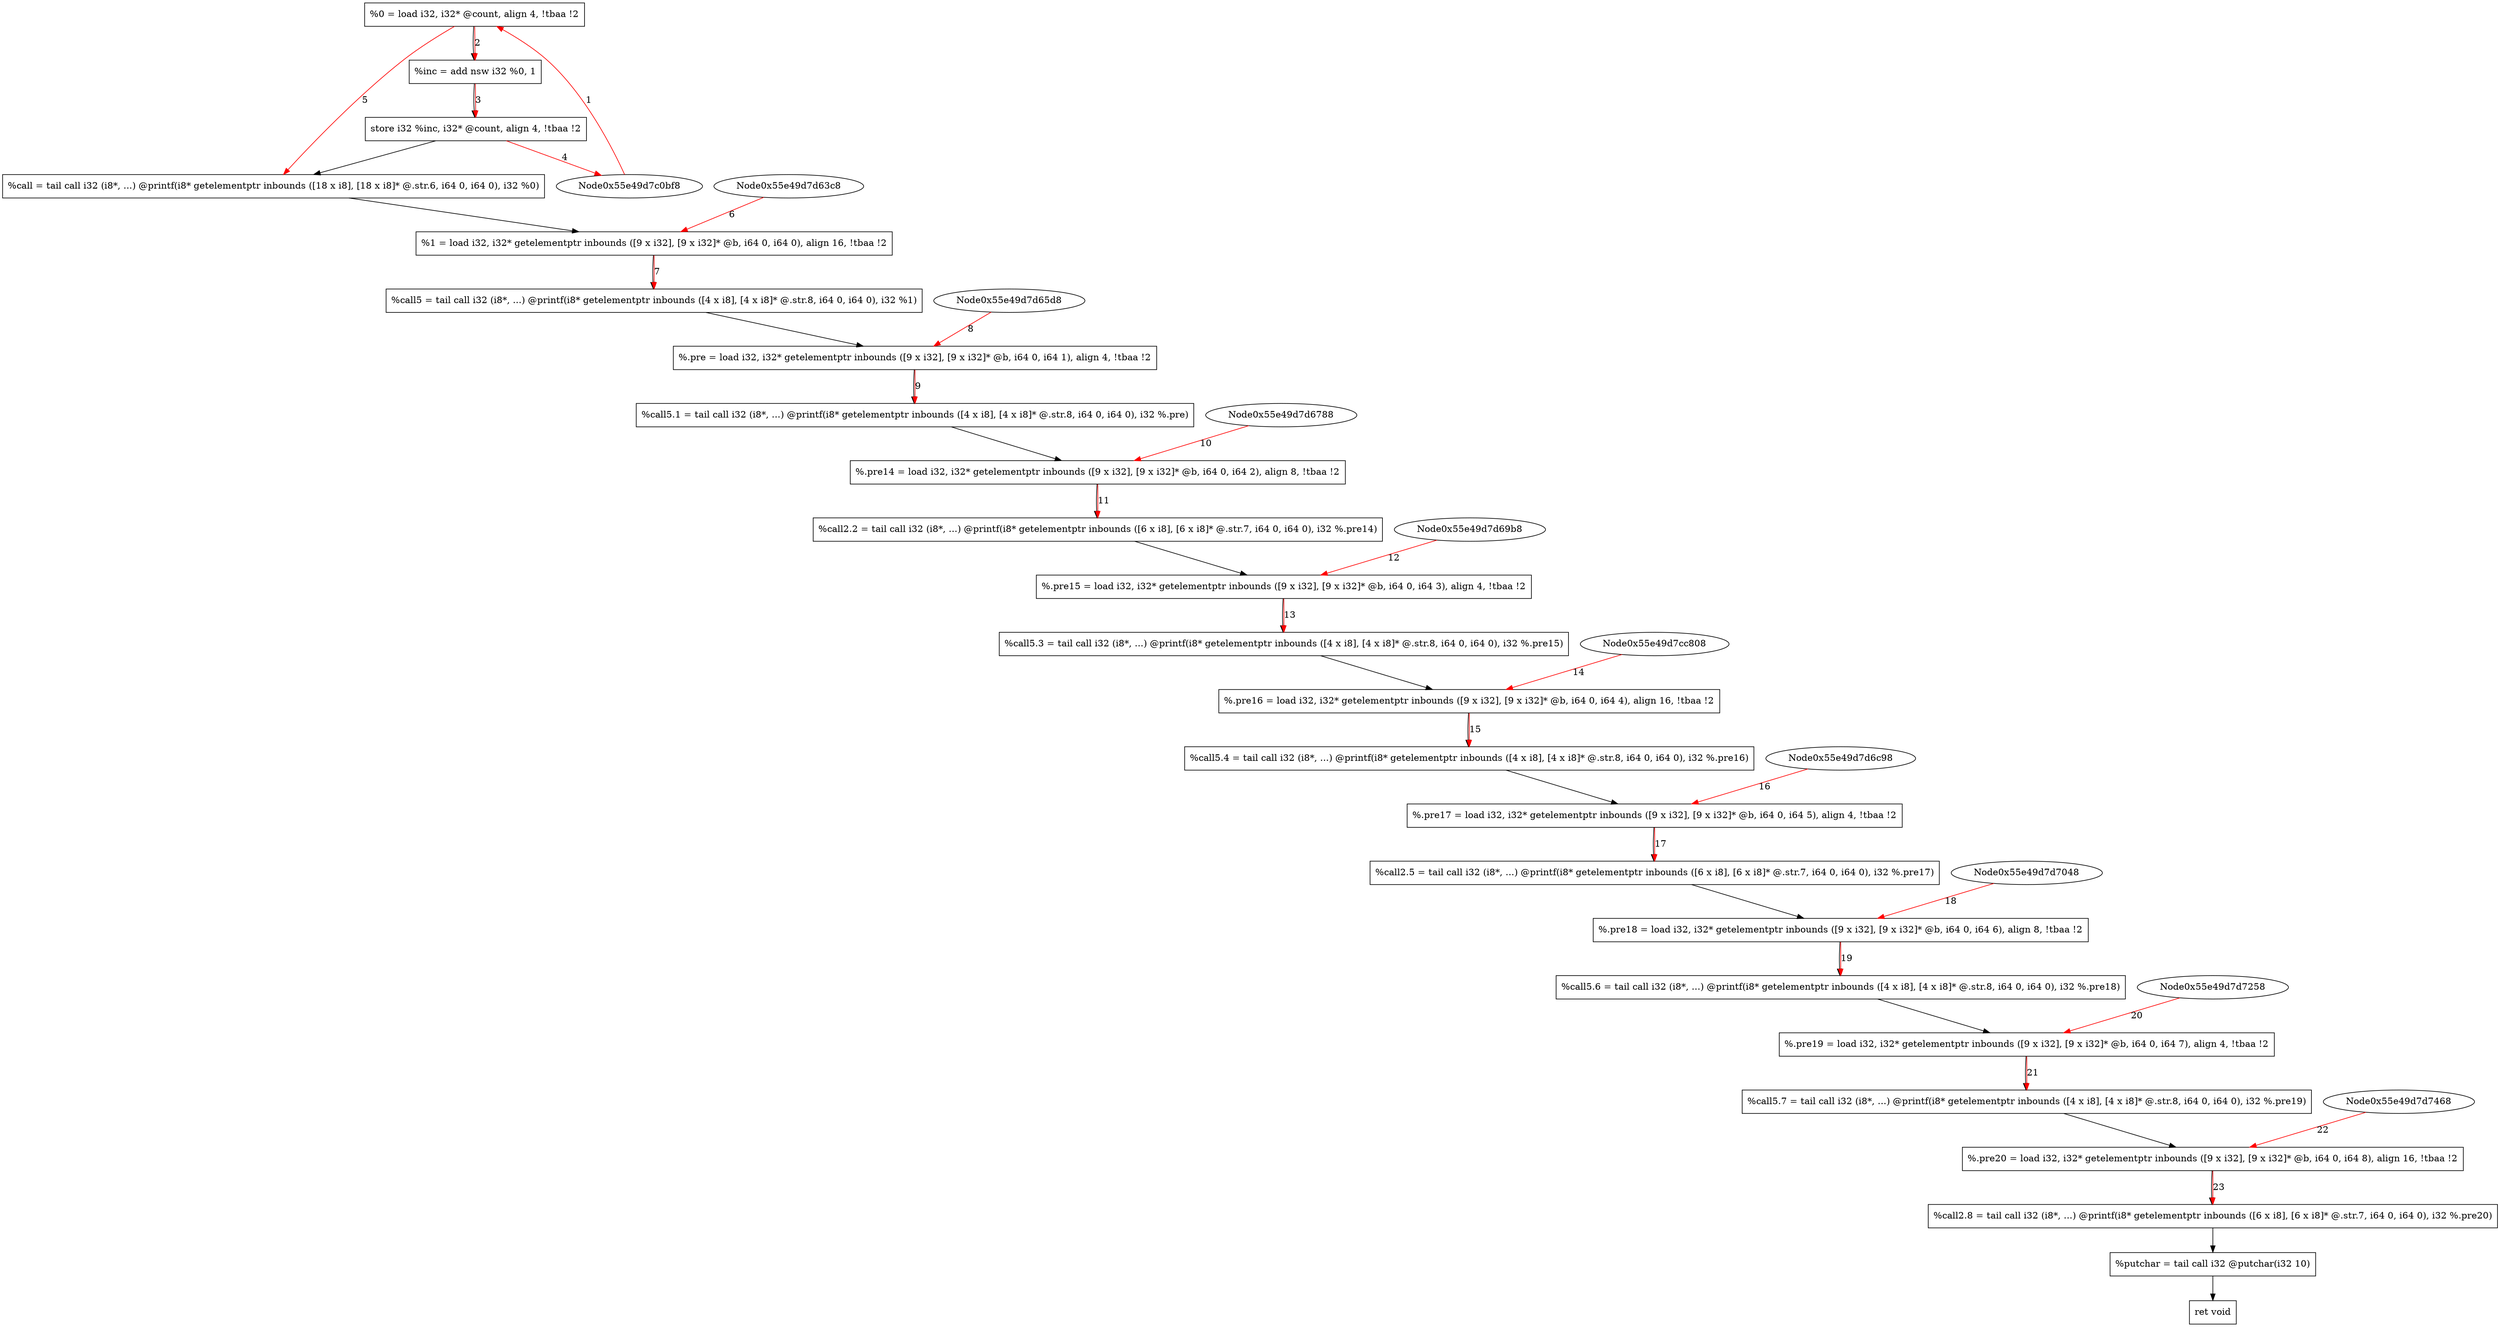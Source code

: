 digraph "CDFG for'func' function" {
	Node0x55e49d7c6ae8[shape=record, label="  %0 = load i32, i32* @count, align 4, !tbaa !2"]
	Node0x55e49d7d60f0[shape=record, label="  %inc = add nsw i32 %0, 1"]
	Node0x55e49d7d6180[shape=record, label="  store i32 %inc, i32* @count, align 4, !tbaa !2"]
	Node0x55e49d7d62b8[shape=record, label="  %call = tail call i32 (i8*, ...) @printf(i8* getelementptr inbounds ([18 x i8], [18 x i8]* @.str.6, i64 0, i64 0), i32 %0)"]
	Node0x55e49d7cadb8[shape=record, label="  %1 = load i32, i32* getelementptr inbounds ([9 x i32], [9 x i32]* @b, i64 0, i64 0), align 16, !tbaa !2"]
	Node0x55e49d7d64c8[shape=record, label="  %call5 = tail call i32 (i8*, ...) @printf(i8* getelementptr inbounds ([4 x i8], [4 x i8]* @.str.8, i64 0, i64 0), i32 %1)"]
	Node0x55e49d7c3bd8[shape=record, label="  %.pre = load i32, i32* getelementptr inbounds ([9 x i32], [9 x i32]* @b, i64 0, i64 1), align 4, !tbaa !2"]
	Node0x55e49d7d6678[shape=record, label="  %call5.1 = tail call i32 (i8*, ...) @printf(i8* getelementptr inbounds ([4 x i8], [4 x i8]* @.str.8, i64 0, i64 0), i32 %.pre)"]
	Node0x55e49d7c2848[shape=record, label="  %.pre14 = load i32, i32* getelementptr inbounds ([9 x i32], [9 x i32]* @b, i64 0, i64 2), align 8, !tbaa !2"]
	Node0x55e49d7d68a8[shape=record, label="  %call2.2 = tail call i32 (i8*, ...) @printf(i8* getelementptr inbounds ([6 x i8], [6 x i8]* @.str.7, i64 0, i64 0), i32 %.pre14)"]
	Node0x55e49d7c23c8[shape=record, label="  %.pre15 = load i32, i32* getelementptr inbounds ([9 x i32], [9 x i32]* @b, i64 0, i64 3), align 4, !tbaa !2"]
	Node0x55e49d7d6a58[shape=record, label="  %call5.3 = tail call i32 (i8*, ...) @printf(i8* getelementptr inbounds ([4 x i8], [4 x i8]* @.str.8, i64 0, i64 0), i32 %.pre15)"]
	Node0x55e49d7c1f08[shape=record, label="  %.pre16 = load i32, i32* getelementptr inbounds ([9 x i32], [9 x i32]* @b, i64 0, i64 4), align 16, !tbaa !2"]
	Node0x55e49d7d6b88[shape=record, label="  %call5.4 = tail call i32 (i8*, ...) @printf(i8* getelementptr inbounds ([4 x i8], [4 x i8]* @.str.8, i64 0, i64 0), i32 %.pre16)"]
	Node0x55e49d7d6ce8[shape=record, label="  %.pre17 = load i32, i32* getelementptr inbounds ([9 x i32], [9 x i32]* @b, i64 0, i64 5), align 4, !tbaa !2"]
	Node0x55e49d7d6f38[shape=record, label="  %call2.5 = tail call i32 (i8*, ...) @printf(i8* getelementptr inbounds ([6 x i8], [6 x i8]* @.str.7, i64 0, i64 0), i32 %.pre17)"]
	Node0x55e49d7d7098[shape=record, label="  %.pre18 = load i32, i32* getelementptr inbounds ([9 x i32], [9 x i32]* @b, i64 0, i64 6), align 8, !tbaa !2"]
	Node0x55e49d7d7148[shape=record, label="  %call5.6 = tail call i32 (i8*, ...) @printf(i8* getelementptr inbounds ([4 x i8], [4 x i8]* @.str.8, i64 0, i64 0), i32 %.pre18)"]
	Node0x55e49d7d72a8[shape=record, label="  %.pre19 = load i32, i32* getelementptr inbounds ([9 x i32], [9 x i32]* @b, i64 0, i64 7), align 4, !tbaa !2"]
	Node0x55e49d7d7358[shape=record, label="  %call5.7 = tail call i32 (i8*, ...) @printf(i8* getelementptr inbounds ([4 x i8], [4 x i8]* @.str.8, i64 0, i64 0), i32 %.pre19)"]
	Node0x55e49d7d74b8[shape=record, label="  %.pre20 = load i32, i32* getelementptr inbounds ([9 x i32], [9 x i32]* @b, i64 0, i64 8), align 16, !tbaa !2"]
	Node0x55e49d7d7568[shape=record, label="  %call2.8 = tail call i32 (i8*, ...) @printf(i8* getelementptr inbounds ([6 x i8], [6 x i8]* @.str.7, i64 0, i64 0), i32 %.pre20)"]
	Node0x55e49d7d77b0[shape=record, label="  %putchar = tail call i32 @putchar(i32 10)"]
	Node0x55e49d7cc3d0[shape=record, label="  ret void"]
	Node0x55e49d7c6ae8 -> Node0x55e49d7d60f0
	Node0x55e49d7d60f0 -> Node0x55e49d7d6180
	Node0x55e49d7d6180 -> Node0x55e49d7d62b8
	Node0x55e49d7d62b8 -> Node0x55e49d7cadb8
	Node0x55e49d7cadb8 -> Node0x55e49d7d64c8
	Node0x55e49d7d64c8 -> Node0x55e49d7c3bd8
	Node0x55e49d7c3bd8 -> Node0x55e49d7d6678
	Node0x55e49d7d6678 -> Node0x55e49d7c2848
	Node0x55e49d7c2848 -> Node0x55e49d7d68a8
	Node0x55e49d7d68a8 -> Node0x55e49d7c23c8
	Node0x55e49d7c23c8 -> Node0x55e49d7d6a58
	Node0x55e49d7d6a58 -> Node0x55e49d7c1f08
	Node0x55e49d7c1f08 -> Node0x55e49d7d6b88
	Node0x55e49d7d6b88 -> Node0x55e49d7d6ce8
	Node0x55e49d7d6ce8 -> Node0x55e49d7d6f38
	Node0x55e49d7d6f38 -> Node0x55e49d7d7098
	Node0x55e49d7d7098 -> Node0x55e49d7d7148
	Node0x55e49d7d7148 -> Node0x55e49d7d72a8
	Node0x55e49d7d72a8 -> Node0x55e49d7d7358
	Node0x55e49d7d7358 -> Node0x55e49d7d74b8
	Node0x55e49d7d74b8 -> Node0x55e49d7d7568
	Node0x55e49d7d7568 -> Node0x55e49d7d77b0
	Node0x55e49d7d77b0 -> Node0x55e49d7cc3d0
edge [color=red]
	Node0x55e49d7c0bf8 -> Node0x55e49d7c6ae8[label="1"]
	Node0x55e49d7c6ae8 -> Node0x55e49d7d60f0[label="2"]
	Node0x55e49d7d60f0 -> Node0x55e49d7d6180[label="3"]
	Node0x55e49d7d6180 -> Node0x55e49d7c0bf8[label="4"]
	Node0x55e49d7c6ae8 -> Node0x55e49d7d62b8[label="5"]
	Node0x55e49d7d63c8 -> Node0x55e49d7cadb8[label="6"]
	Node0x55e49d7cadb8 -> Node0x55e49d7d64c8[label="7"]
	Node0x55e49d7d65d8 -> Node0x55e49d7c3bd8[label="8"]
	Node0x55e49d7c3bd8 -> Node0x55e49d7d6678[label="9"]
	Node0x55e49d7d6788 -> Node0x55e49d7c2848[label="10"]
	Node0x55e49d7c2848 -> Node0x55e49d7d68a8[label="11"]
	Node0x55e49d7d69b8 -> Node0x55e49d7c23c8[label="12"]
	Node0x55e49d7c23c8 -> Node0x55e49d7d6a58[label="13"]
	Node0x55e49d7cc808 -> Node0x55e49d7c1f08[label="14"]
	Node0x55e49d7c1f08 -> Node0x55e49d7d6b88[label="15"]
	Node0x55e49d7d6c98 -> Node0x55e49d7d6ce8[label="16"]
	Node0x55e49d7d6ce8 -> Node0x55e49d7d6f38[label="17"]
	Node0x55e49d7d7048 -> Node0x55e49d7d7098[label="18"]
	Node0x55e49d7d7098 -> Node0x55e49d7d7148[label="19"]
	Node0x55e49d7d7258 -> Node0x55e49d7d72a8[label="20"]
	Node0x55e49d7d72a8 -> Node0x55e49d7d7358[label="21"]
	Node0x55e49d7d7468 -> Node0x55e49d7d74b8[label="22"]
	Node0x55e49d7d74b8 -> Node0x55e49d7d7568[label="23"]
}
